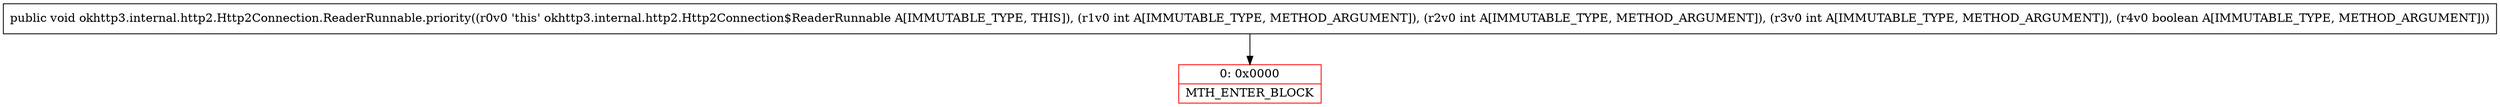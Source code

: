 digraph "CFG forokhttp3.internal.http2.Http2Connection.ReaderRunnable.priority(IIIZ)V" {
subgraph cluster_Region_313984869 {
label = "R(0)";
node [shape=record,color=blue];
}
Node_0 [shape=record,color=red,label="{0\:\ 0x0000|MTH_ENTER_BLOCK\l}"];
MethodNode[shape=record,label="{public void okhttp3.internal.http2.Http2Connection.ReaderRunnable.priority((r0v0 'this' okhttp3.internal.http2.Http2Connection$ReaderRunnable A[IMMUTABLE_TYPE, THIS]), (r1v0 int A[IMMUTABLE_TYPE, METHOD_ARGUMENT]), (r2v0 int A[IMMUTABLE_TYPE, METHOD_ARGUMENT]), (r3v0 int A[IMMUTABLE_TYPE, METHOD_ARGUMENT]), (r4v0 boolean A[IMMUTABLE_TYPE, METHOD_ARGUMENT])) }"];
MethodNode -> Node_0;
}


